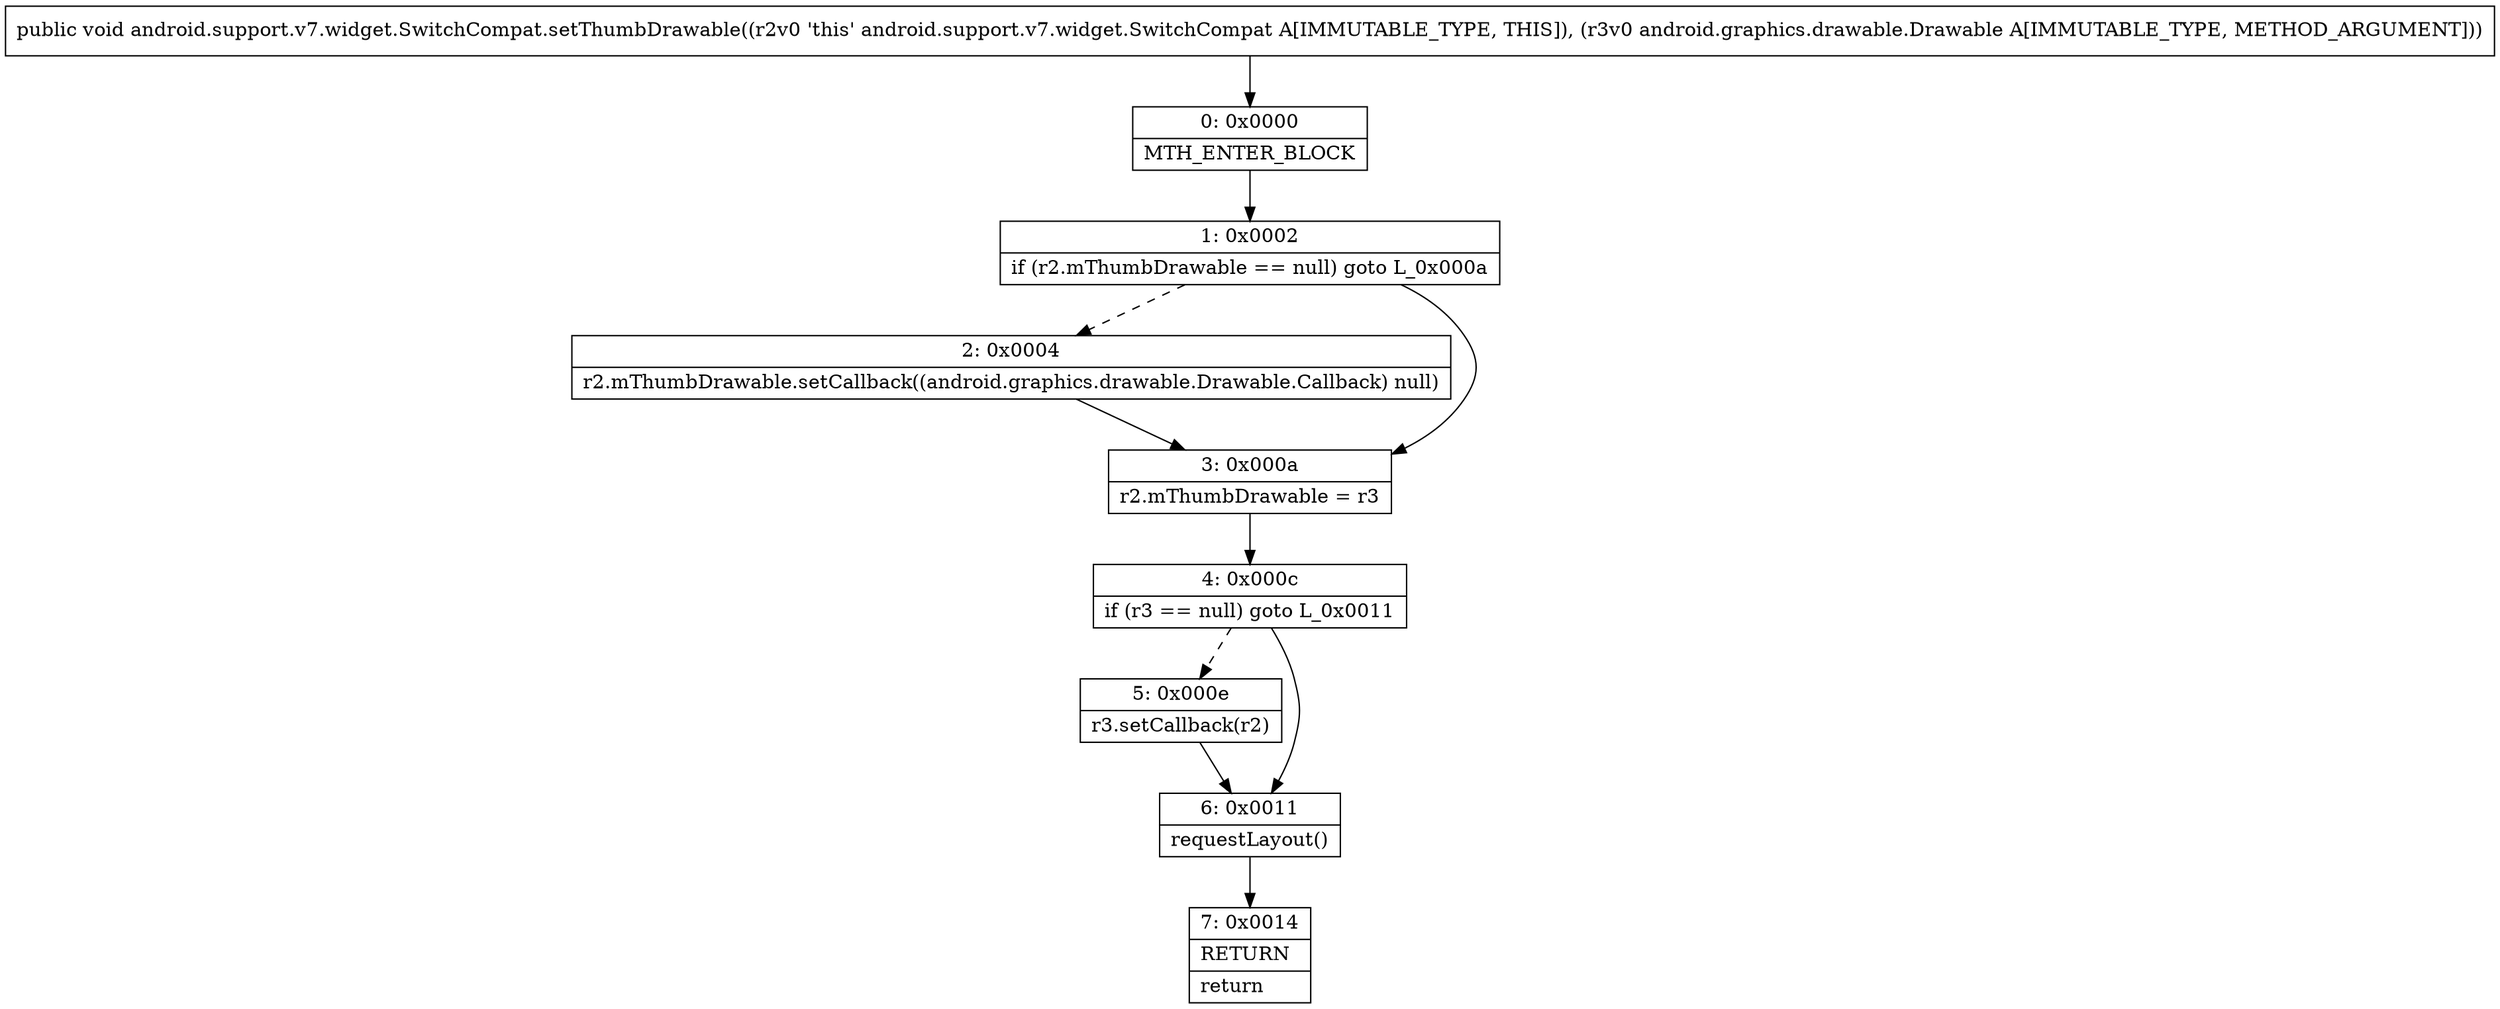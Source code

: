 digraph "CFG forandroid.support.v7.widget.SwitchCompat.setThumbDrawable(Landroid\/graphics\/drawable\/Drawable;)V" {
Node_0 [shape=record,label="{0\:\ 0x0000|MTH_ENTER_BLOCK\l}"];
Node_1 [shape=record,label="{1\:\ 0x0002|if (r2.mThumbDrawable == null) goto L_0x000a\l}"];
Node_2 [shape=record,label="{2\:\ 0x0004|r2.mThumbDrawable.setCallback((android.graphics.drawable.Drawable.Callback) null)\l}"];
Node_3 [shape=record,label="{3\:\ 0x000a|r2.mThumbDrawable = r3\l}"];
Node_4 [shape=record,label="{4\:\ 0x000c|if (r3 == null) goto L_0x0011\l}"];
Node_5 [shape=record,label="{5\:\ 0x000e|r3.setCallback(r2)\l}"];
Node_6 [shape=record,label="{6\:\ 0x0011|requestLayout()\l}"];
Node_7 [shape=record,label="{7\:\ 0x0014|RETURN\l|return\l}"];
MethodNode[shape=record,label="{public void android.support.v7.widget.SwitchCompat.setThumbDrawable((r2v0 'this' android.support.v7.widget.SwitchCompat A[IMMUTABLE_TYPE, THIS]), (r3v0 android.graphics.drawable.Drawable A[IMMUTABLE_TYPE, METHOD_ARGUMENT])) }"];
MethodNode -> Node_0;
Node_0 -> Node_1;
Node_1 -> Node_2[style=dashed];
Node_1 -> Node_3;
Node_2 -> Node_3;
Node_3 -> Node_4;
Node_4 -> Node_5[style=dashed];
Node_4 -> Node_6;
Node_5 -> Node_6;
Node_6 -> Node_7;
}

